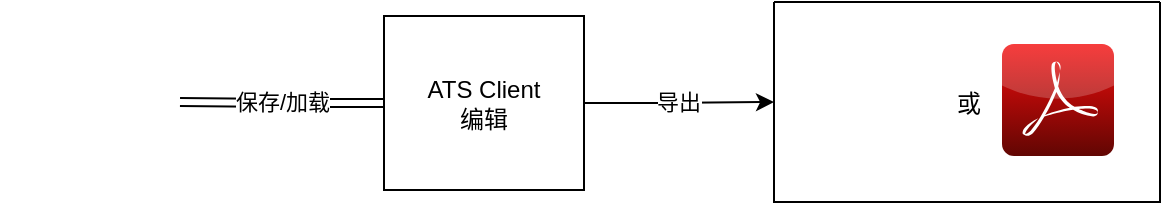 <mxfile version="17.1.3" type="github">
  <diagram id="TSvHupmV6pkLSiCcQYH6" name="第 1 页">
    <mxGraphModel dx="1038" dy="547" grid="1" gridSize="10" guides="1" tooltips="1" connect="1" arrows="1" fold="1" page="1" pageScale="1" pageWidth="827" pageHeight="1169" math="0" shadow="0">
      <root>
        <mxCell id="0" />
        <mxCell id="1" parent="0" />
        <mxCell id="dsRX8kop39yOC1kh61aO-9" value="保存/加载" style="edgeStyle=orthogonalEdgeStyle;shape=link;rounded=0;orthogonalLoop=1;jettySize=auto;html=1;exitX=0;exitY=0.5;exitDx=0;exitDy=0;" edge="1" parent="1" source="Anw84FwX8oitWRvklSUG-17" target="dsRX8kop39yOC1kh61aO-8">
          <mxGeometry relative="1" as="geometry" />
        </mxCell>
        <mxCell id="dsRX8kop39yOC1kh61aO-14" value="导出" style="edgeStyle=orthogonalEdgeStyle;rounded=0;orthogonalLoop=1;jettySize=auto;html=1;exitX=1;exitY=0.5;exitDx=0;exitDy=0;entryX=0;entryY=0.5;entryDx=0;entryDy=0;" edge="1" parent="1" source="Anw84FwX8oitWRvklSUG-17" target="dsRX8kop39yOC1kh61aO-12">
          <mxGeometry relative="1" as="geometry">
            <Array as="points">
              <mxPoint x="440" y="121" />
            </Array>
          </mxGeometry>
        </mxCell>
        <mxCell id="Anw84FwX8oitWRvklSUG-17" value="ATS Client&lt;br&gt;编辑" style="rounded=0;whiteSpace=wrap;html=1;" parent="1" vertex="1">
          <mxGeometry x="302" y="77" width="100" height="87" as="geometry" />
        </mxCell>
        <mxCell id="dsRX8kop39yOC1kh61aO-8" value="" style="shape=image;html=1;verticalAlign=top;verticalLabelPosition=bottom;labelBackgroundColor=#ffffff;imageAspect=0;aspect=fixed;image=https://cdn1.iconfinder.com/data/icons/bootstrap-vol-3/16/filetype-xml-128.png" vertex="1" parent="1">
          <mxGeometry x="110" y="75" width="90" height="90" as="geometry" />
        </mxCell>
        <mxCell id="dsRX8kop39yOC1kh61aO-12" value="" style="swimlane;startSize=0;" vertex="1" parent="1">
          <mxGeometry x="497" y="70" width="193" height="100" as="geometry" />
        </mxCell>
        <mxCell id="dsRX8kop39yOC1kh61aO-10" value="" style="shape=image;html=1;verticalAlign=top;verticalLabelPosition=bottom;labelBackgroundColor=#ffffff;imageAspect=0;aspect=fixed;image=https://cdn0.iconfinder.com/data/icons/logos-microsoft-office-365/128/Microsoft_Office_Mesa_de_trabajo_1-128.png" vertex="1" parent="dsRX8kop39yOC1kh61aO-12">
          <mxGeometry x="20" y="20" width="60" height="60" as="geometry" />
        </mxCell>
        <mxCell id="dsRX8kop39yOC1kh61aO-13" value="" style="dashed=0;outlineConnect=0;html=1;align=center;labelPosition=center;verticalLabelPosition=bottom;verticalAlign=top;shape=mxgraph.webicons.adobe_pdf;fillColor=#F40C0C;gradientColor=#610603" vertex="1" parent="dsRX8kop39yOC1kh61aO-12">
          <mxGeometry x="114" y="21" width="56" height="56" as="geometry" />
        </mxCell>
        <mxCell id="dsRX8kop39yOC1kh61aO-15" value="或" style="text;html=1;resizable=0;autosize=1;align=center;verticalAlign=middle;points=[];fillColor=none;strokeColor=none;rounded=0;" vertex="1" parent="dsRX8kop39yOC1kh61aO-12">
          <mxGeometry x="82" y="41" width="30" height="20" as="geometry" />
        </mxCell>
      </root>
    </mxGraphModel>
  </diagram>
</mxfile>
